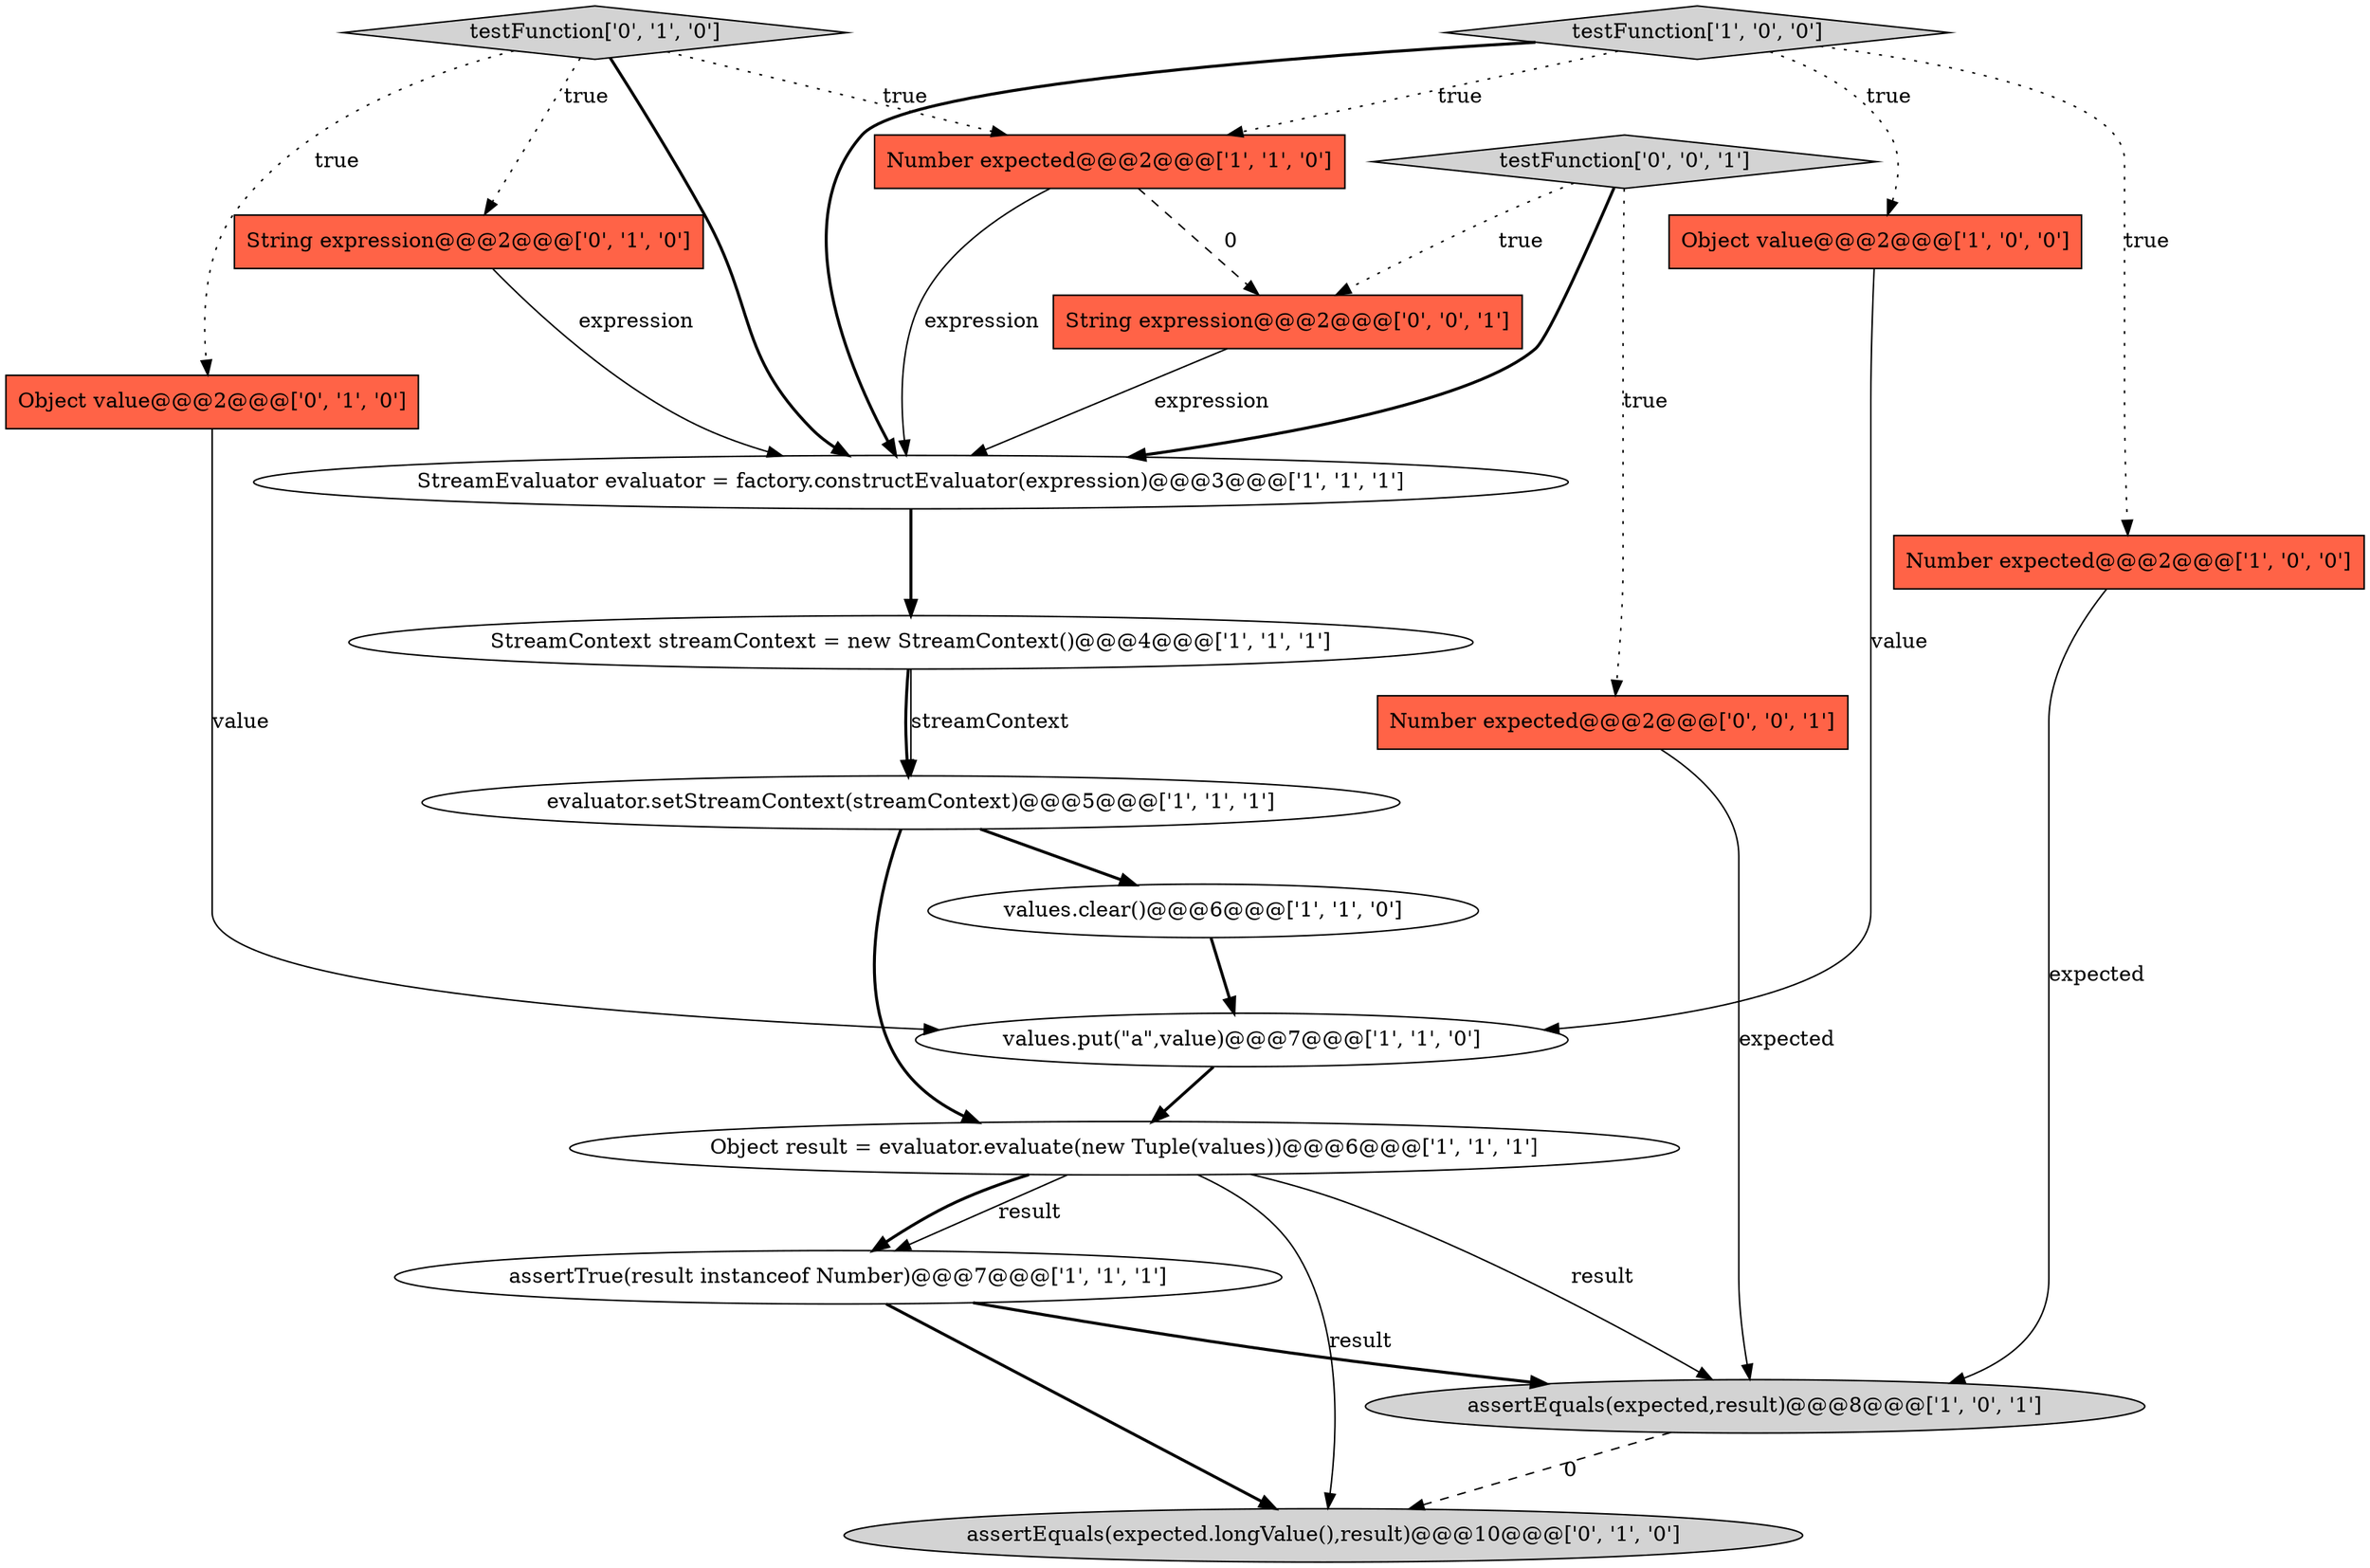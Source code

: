 digraph {
1 [style = filled, label = "StreamContext streamContext = new StreamContext()@@@4@@@['1', '1', '1']", fillcolor = white, shape = ellipse image = "AAA0AAABBB1BBB"];
3 [style = filled, label = "Object value@@@2@@@['1', '0', '0']", fillcolor = tomato, shape = box image = "AAA0AAABBB1BBB"];
5 [style = filled, label = "values.clear()@@@6@@@['1', '1', '0']", fillcolor = white, shape = ellipse image = "AAA0AAABBB1BBB"];
18 [style = filled, label = "String expression@@@2@@@['0', '0', '1']", fillcolor = tomato, shape = box image = "AAA0AAABBB3BBB"];
11 [style = filled, label = "assertTrue(result instanceof Number)@@@7@@@['1', '1', '1']", fillcolor = white, shape = ellipse image = "AAA0AAABBB1BBB"];
13 [style = filled, label = "assertEquals(expected.longValue(),result)@@@10@@@['0', '1', '0']", fillcolor = lightgray, shape = ellipse image = "AAA1AAABBB2BBB"];
17 [style = filled, label = "Number expected@@@2@@@['0', '0', '1']", fillcolor = tomato, shape = box image = "AAA0AAABBB3BBB"];
0 [style = filled, label = "StreamEvaluator evaluator = factory.constructEvaluator(expression)@@@3@@@['1', '1', '1']", fillcolor = white, shape = ellipse image = "AAA0AAABBB1BBB"];
2 [style = filled, label = "evaluator.setStreamContext(streamContext)@@@5@@@['1', '1', '1']", fillcolor = white, shape = ellipse image = "AAA0AAABBB1BBB"];
9 [style = filled, label = "testFunction['1', '0', '0']", fillcolor = lightgray, shape = diamond image = "AAA0AAABBB1BBB"];
14 [style = filled, label = "String expression@@@2@@@['0', '1', '0']", fillcolor = tomato, shape = box image = "AAA0AAABBB2BBB"];
10 [style = filled, label = "values.put(\"a\",value)@@@7@@@['1', '1', '0']", fillcolor = white, shape = ellipse image = "AAA0AAABBB1BBB"];
12 [style = filled, label = "Object value@@@2@@@['0', '1', '0']", fillcolor = tomato, shape = box image = "AAA0AAABBB2BBB"];
4 [style = filled, label = "assertEquals(expected,result)@@@8@@@['1', '0', '1']", fillcolor = lightgray, shape = ellipse image = "AAA0AAABBB1BBB"];
15 [style = filled, label = "testFunction['0', '1', '0']", fillcolor = lightgray, shape = diamond image = "AAA0AAABBB2BBB"];
16 [style = filled, label = "testFunction['0', '0', '1']", fillcolor = lightgray, shape = diamond image = "AAA0AAABBB3BBB"];
7 [style = filled, label = "Number expected@@@2@@@['1', '1', '0']", fillcolor = tomato, shape = box image = "AAA0AAABBB1BBB"];
8 [style = filled, label = "Object result = evaluator.evaluate(new Tuple(values))@@@6@@@['1', '1', '1']", fillcolor = white, shape = ellipse image = "AAA0AAABBB1BBB"];
6 [style = filled, label = "Number expected@@@2@@@['1', '0', '0']", fillcolor = tomato, shape = box image = "AAA0AAABBB1BBB"];
8->4 [style = solid, label="result"];
11->4 [style = bold, label=""];
1->2 [style = solid, label="streamContext"];
2->5 [style = bold, label=""];
9->7 [style = dotted, label="true"];
17->4 [style = solid, label="expected"];
7->0 [style = solid, label="expression"];
16->18 [style = dotted, label="true"];
8->11 [style = solid, label="result"];
10->8 [style = bold, label=""];
12->10 [style = solid, label="value"];
16->0 [style = bold, label=""];
9->0 [style = bold, label=""];
6->4 [style = solid, label="expected"];
5->10 [style = bold, label=""];
0->1 [style = bold, label=""];
9->6 [style = dotted, label="true"];
2->8 [style = bold, label=""];
18->0 [style = solid, label="expression"];
8->11 [style = bold, label=""];
15->0 [style = bold, label=""];
3->10 [style = solid, label="value"];
11->13 [style = bold, label=""];
4->13 [style = dashed, label="0"];
8->13 [style = solid, label="result"];
9->3 [style = dotted, label="true"];
14->0 [style = solid, label="expression"];
15->7 [style = dotted, label="true"];
15->14 [style = dotted, label="true"];
16->17 [style = dotted, label="true"];
1->2 [style = bold, label=""];
15->12 [style = dotted, label="true"];
7->18 [style = dashed, label="0"];
}
